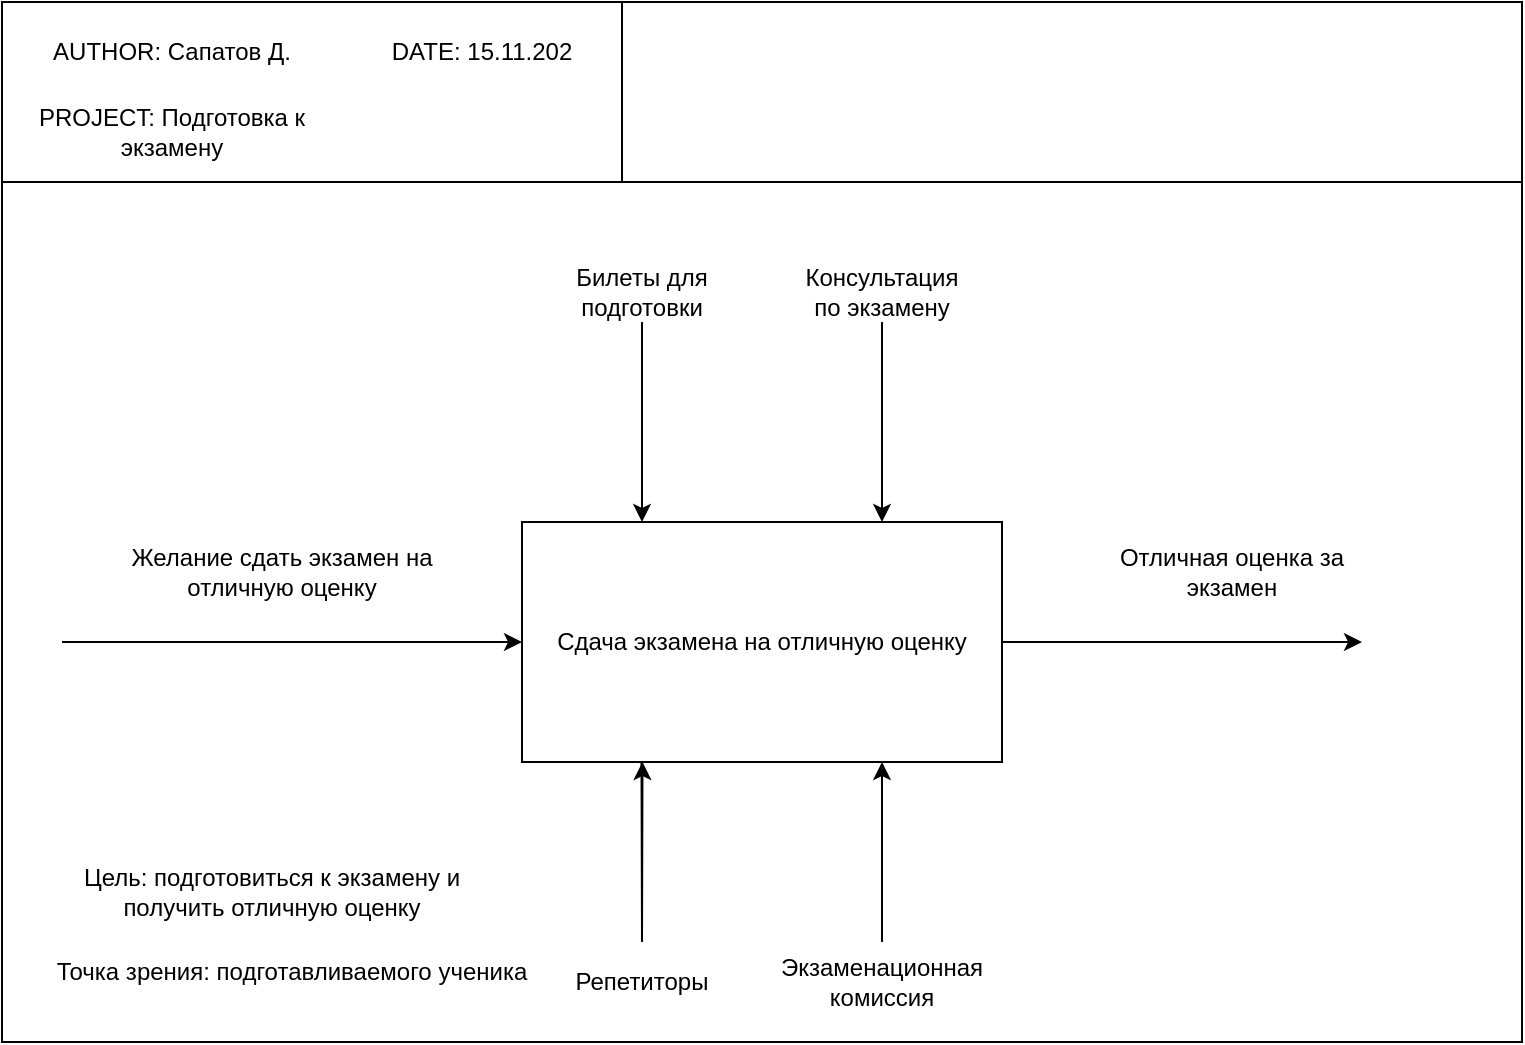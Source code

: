 <mxfile version="20.7.4" type="device"><diagram id="ZZQF8L3Xi1nZzxDUMT8j" name="Страница 1"><mxGraphModel dx="797" dy="455" grid="1" gridSize="10" guides="1" tooltips="1" connect="1" arrows="1" fold="1" page="1" pageScale="1" pageWidth="827" pageHeight="1169" math="0" shadow="0"><root><mxCell id="0"/><mxCell id="1" parent="0"/><mxCell id="epqevfn_0Kt0ryvxr9YU-29" value="" style="shape=table;startSize=90;container=1;collapsible=0;childLayout=tableLayout;fontStyle=1;align=center;" parent="1" vertex="1"><mxGeometry x="40" y="80" width="760" height="520" as="geometry"/></mxCell><mxCell id="epqevfn_0Kt0ryvxr9YU-30" value="" style="shape=tableRow;horizontal=0;startSize=0;swimlaneHead=0;swimlaneBody=0;top=0;left=0;bottom=0;right=0;collapsible=0;dropTarget=0;fillColor=none;points=[[0,0.5],[1,0.5]];portConstraint=eastwest;opacity=0;" parent="epqevfn_0Kt0ryvxr9YU-29" vertex="1"><mxGeometry y="90" width="760" height="430" as="geometry"/></mxCell><mxCell id="epqevfn_0Kt0ryvxr9YU-31" value="" style="shape=partialRectangle;html=1;whiteSpace=wrap;connectable=0;fillColor=none;top=0;left=0;bottom=0;right=0;overflow=hidden;opacity=0;" parent="epqevfn_0Kt0ryvxr9YU-30" vertex="1"><mxGeometry width="760" height="430" as="geometry"><mxRectangle width="760" height="430" as="alternateBounds"/></mxGeometry></mxCell><mxCell id="epqevfn_0Kt0ryvxr9YU-1" value="Сдача экзамена на отличную оценку" style="rounded=0;whiteSpace=wrap;html=1;" parent="1" vertex="1"><mxGeometry x="300" y="340" width="240" height="120" as="geometry"/></mxCell><mxCell id="epqevfn_0Kt0ryvxr9YU-2" value="" style="endArrow=classic;html=1;rounded=0;" parent="1" target="epqevfn_0Kt0ryvxr9YU-1" edge="1"><mxGeometry width="50" height="50" relative="1" as="geometry"><mxPoint x="70" y="400" as="sourcePoint"/><mxPoint x="440" y="410" as="targetPoint"/></mxGeometry></mxCell><mxCell id="epqevfn_0Kt0ryvxr9YU-3" value="" style="endArrow=classic;html=1;rounded=0;" parent="1" source="epqevfn_0Kt0ryvxr9YU-1" edge="1"><mxGeometry width="50" height="50" relative="1" as="geometry"><mxPoint x="80" y="410" as="sourcePoint"/><mxPoint x="720" y="400" as="targetPoint"/></mxGeometry></mxCell><mxCell id="epqevfn_0Kt0ryvxr9YU-4" value="" style="endArrow=classic;html=1;rounded=0;strokeWidth=1;entryX=0.75;entryY=0;entryDx=0;entryDy=0;" parent="1" target="epqevfn_0Kt0ryvxr9YU-1" edge="1"><mxGeometry width="50" height="50" relative="1" as="geometry"><mxPoint x="480" y="240" as="sourcePoint"/><mxPoint x="440" y="370" as="targetPoint"/></mxGeometry></mxCell><mxCell id="epqevfn_0Kt0ryvxr9YU-5" value="" style="endArrow=classic;html=1;rounded=0;entryX=0.75;entryY=1;entryDx=0;entryDy=0;" parent="1" target="epqevfn_0Kt0ryvxr9YU-1" edge="1"><mxGeometry width="50" height="50" relative="1" as="geometry"><mxPoint x="480" y="550" as="sourcePoint"/><mxPoint x="419.5" y="610" as="targetPoint"/><Array as="points"><mxPoint x="480" y="500"/></Array></mxGeometry></mxCell><mxCell id="epqevfn_0Kt0ryvxr9YU-6" value="Желание сдать экзамен на отличную оценку" style="text;html=1;strokeColor=none;fillColor=none;align=center;verticalAlign=middle;whiteSpace=wrap;rounded=0;" parent="1" vertex="1"><mxGeometry x="80" y="350" width="200" height="30" as="geometry"/></mxCell><mxCell id="epqevfn_0Kt0ryvxr9YU-7" value="Отличная оценка за экзамен" style="text;html=1;strokeColor=none;fillColor=none;align=center;verticalAlign=middle;whiteSpace=wrap;rounded=0;" parent="1" vertex="1"><mxGeometry x="590" y="350" width="130" height="30" as="geometry"/></mxCell><mxCell id="epqevfn_0Kt0ryvxr9YU-9" value="Экзаменационная комиссия" style="text;html=1;strokeColor=none;fillColor=none;align=center;verticalAlign=middle;whiteSpace=wrap;rounded=0;" parent="1" vertex="1"><mxGeometry x="435" y="555" width="90" height="30" as="geometry"/></mxCell><mxCell id="epqevfn_0Kt0ryvxr9YU-11" value="Цель: подготовиться к экзамену и получить отличную оценку" style="text;html=1;strokeColor=none;fillColor=none;align=center;verticalAlign=middle;whiteSpace=wrap;rounded=0;" parent="1" vertex="1"><mxGeometry x="60" y="510" width="230" height="30" as="geometry"/></mxCell><mxCell id="epqevfn_0Kt0ryvxr9YU-13" value="Точка зрения: подготавливаемого ученика" style="text;html=1;strokeColor=none;fillColor=none;align=center;verticalAlign=middle;whiteSpace=wrap;rounded=0;" parent="1" vertex="1"><mxGeometry x="60" y="550" width="250" height="30" as="geometry"/></mxCell><mxCell id="ISbomQdhdUGFeUT-Ue3V-1" value="" style="shape=table;html=1;whiteSpace=wrap;startSize=0;container=1;collapsible=0;childLayout=tableLayout;" parent="1" vertex="1"><mxGeometry x="40" y="80" width="760" height="90" as="geometry"/></mxCell><mxCell id="ISbomQdhdUGFeUT-Ue3V-2" value="" style="shape=tableRow;horizontal=0;startSize=0;swimlaneHead=0;swimlaneBody=0;top=0;left=0;bottom=0;right=0;collapsible=0;dropTarget=0;fillColor=none;points=[[0,0.5],[1,0.5]];portConstraint=eastwest;" parent="ISbomQdhdUGFeUT-Ue3V-1" vertex="1"><mxGeometry width="760" height="90" as="geometry"/></mxCell><mxCell id="ISbomQdhdUGFeUT-Ue3V-3" value="" style="shape=partialRectangle;html=1;whiteSpace=wrap;connectable=0;fillColor=none;top=0;left=0;bottom=0;right=0;overflow=hidden;" parent="ISbomQdhdUGFeUT-Ue3V-2" vertex="1"><mxGeometry width="310" height="90" as="geometry"><mxRectangle width="310" height="90" as="alternateBounds"/></mxGeometry></mxCell><mxCell id="ISbomQdhdUGFeUT-Ue3V-4" value="" style="shape=partialRectangle;html=1;whiteSpace=wrap;connectable=0;fillColor=none;top=0;left=0;bottom=0;right=0;overflow=hidden;" parent="ISbomQdhdUGFeUT-Ue3V-2" vertex="1"><mxGeometry x="310" width="450" height="90" as="geometry"><mxRectangle width="450" height="90" as="alternateBounds"/></mxGeometry></mxCell><mxCell id="epqevfn_0Kt0ryvxr9YU-46" value="AUTHOR: Сапатов Д." style="text;html=1;strokeColor=none;fillColor=none;align=center;verticalAlign=middle;whiteSpace=wrap;rounded=0;" parent="1" vertex="1"><mxGeometry x="50" y="90" width="150" height="30" as="geometry"/></mxCell><mxCell id="epqevfn_0Kt0ryvxr9YU-47" value="PROJECT: Подготовка к экзамену" style="text;html=1;strokeColor=none;fillColor=none;align=center;verticalAlign=middle;whiteSpace=wrap;rounded=0;" parent="1" vertex="1"><mxGeometry x="50" y="130" width="150" height="30" as="geometry"/></mxCell><mxCell id="epqevfn_0Kt0ryvxr9YU-49" value="DATE: 15.11.202" style="text;html=1;strokeColor=none;fillColor=none;align=center;verticalAlign=middle;whiteSpace=wrap;rounded=0;" parent="1" vertex="1"><mxGeometry x="230" y="90" width="100" height="30" as="geometry"/></mxCell><mxCell id="m_kzOT02lxV_vfvYKN70-1" value="" style="endArrow=classic;html=1;rounded=0;entryX=0.25;entryY=0;entryDx=0;entryDy=0;" edge="1" parent="1" target="epqevfn_0Kt0ryvxr9YU-1"><mxGeometry width="50" height="50" relative="1" as="geometry"><mxPoint x="360" y="240" as="sourcePoint"/><mxPoint x="330" y="340" as="targetPoint"/></mxGeometry></mxCell><mxCell id="m_kzOT02lxV_vfvYKN70-5" value="Билеты для подготовки" style="text;html=1;strokeColor=none;fillColor=none;align=center;verticalAlign=middle;whiteSpace=wrap;rounded=0;" vertex="1" parent="1"><mxGeometry x="320" y="210" width="80" height="30" as="geometry"/></mxCell><mxCell id="m_kzOT02lxV_vfvYKN70-6" value="Консультация по экзамену" style="text;html=1;strokeColor=none;fillColor=none;align=center;verticalAlign=middle;whiteSpace=wrap;rounded=0;" vertex="1" parent="1"><mxGeometry x="440" y="210" width="80" height="30" as="geometry"/></mxCell><mxCell id="m_kzOT02lxV_vfvYKN70-7" value="" style="endArrow=classic;html=1;rounded=0;" edge="1" parent="1"><mxGeometry width="50" height="50" relative="1" as="geometry"><mxPoint x="359.75" y="460" as="sourcePoint"/><mxPoint x="360.25" y="460" as="targetPoint"/><Array as="points"><mxPoint x="360" y="550"/></Array></mxGeometry></mxCell><mxCell id="m_kzOT02lxV_vfvYKN70-8" value="Репетиторы" style="text;html=1;strokeColor=none;fillColor=none;align=center;verticalAlign=middle;whiteSpace=wrap;rounded=0;" vertex="1" parent="1"><mxGeometry x="315" y="555" width="90" height="30" as="geometry"/></mxCell></root></mxGraphModel></diagram></mxfile>